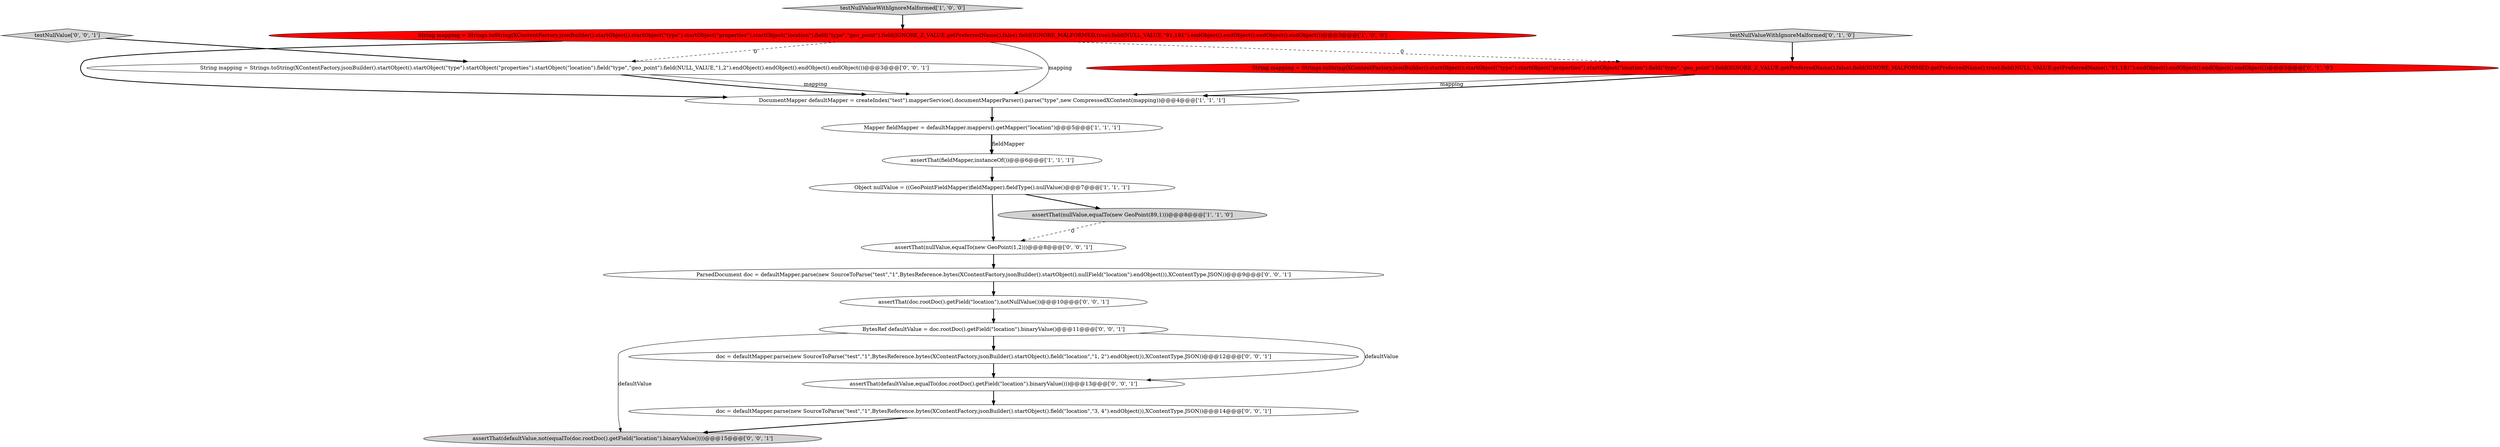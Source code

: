 digraph {
1 [style = filled, label = "Mapper fieldMapper = defaultMapper.mappers().getMapper(\"location\")@@@5@@@['1', '1', '1']", fillcolor = white, shape = ellipse image = "AAA0AAABBB1BBB"];
9 [style = filled, label = "BytesRef defaultValue = doc.rootDoc().getField(\"location\").binaryValue()@@@11@@@['0', '0', '1']", fillcolor = white, shape = ellipse image = "AAA0AAABBB3BBB"];
2 [style = filled, label = "testNullValueWithIgnoreMalformed['1', '0', '0']", fillcolor = lightgray, shape = diamond image = "AAA0AAABBB1BBB"];
11 [style = filled, label = "assertThat(nullValue,equalTo(new GeoPoint(1,2)))@@@8@@@['0', '0', '1']", fillcolor = white, shape = ellipse image = "AAA0AAABBB3BBB"];
14 [style = filled, label = "ParsedDocument doc = defaultMapper.parse(new SourceToParse(\"test\",\"1\",BytesReference.bytes(XContentFactory.jsonBuilder().startObject().nullField(\"location\").endObject()),XContentType.JSON))@@@9@@@['0', '0', '1']", fillcolor = white, shape = ellipse image = "AAA0AAABBB3BBB"];
15 [style = filled, label = "assertThat(defaultValue,equalTo(doc.rootDoc().getField(\"location\").binaryValue()))@@@13@@@['0', '0', '1']", fillcolor = white, shape = ellipse image = "AAA0AAABBB3BBB"];
16 [style = filled, label = "doc = defaultMapper.parse(new SourceToParse(\"test\",\"1\",BytesReference.bytes(XContentFactory.jsonBuilder().startObject().field(\"location\",\"3, 4\").endObject()),XContentType.JSON))@@@14@@@['0', '0', '1']", fillcolor = white, shape = ellipse image = "AAA0AAABBB3BBB"];
5 [style = filled, label = "Object nullValue = ((GeoPointFieldMapper)fieldMapper).fieldType().nullValue()@@@7@@@['1', '1', '1']", fillcolor = white, shape = ellipse image = "AAA0AAABBB1BBB"];
8 [style = filled, label = "testNullValueWithIgnoreMalformed['0', '1', '0']", fillcolor = lightgray, shape = diamond image = "AAA0AAABBB2BBB"];
17 [style = filled, label = "testNullValue['0', '0', '1']", fillcolor = lightgray, shape = diamond image = "AAA0AAABBB3BBB"];
18 [style = filled, label = "assertThat(defaultValue,not(equalTo(doc.rootDoc().getField(\"location\").binaryValue())))@@@15@@@['0', '0', '1']", fillcolor = lightgray, shape = ellipse image = "AAA0AAABBB3BBB"];
0 [style = filled, label = "String mapping = Strings.toString(XContentFactory.jsonBuilder().startObject().startObject(\"type\").startObject(\"properties\").startObject(\"location\").field(\"type\",\"geo_point\").field(IGNORE_Z_VALUE.getPreferredName(),false).field(IGNORE_MALFORMED,true).field(NULL_VALUE,\"91,181\").endObject().endObject().endObject().endObject())@@@3@@@['1', '0', '0']", fillcolor = red, shape = ellipse image = "AAA1AAABBB1BBB"];
10 [style = filled, label = "doc = defaultMapper.parse(new SourceToParse(\"test\",\"1\",BytesReference.bytes(XContentFactory.jsonBuilder().startObject().field(\"location\",\"1, 2\").endObject()),XContentType.JSON))@@@12@@@['0', '0', '1']", fillcolor = white, shape = ellipse image = "AAA0AAABBB3BBB"];
3 [style = filled, label = "assertThat(fieldMapper,instanceOf())@@@6@@@['1', '1', '1']", fillcolor = white, shape = ellipse image = "AAA0AAABBB1BBB"];
12 [style = filled, label = "assertThat(doc.rootDoc().getField(\"location\"),notNullValue())@@@10@@@['0', '0', '1']", fillcolor = white, shape = ellipse image = "AAA0AAABBB3BBB"];
4 [style = filled, label = "assertThat(nullValue,equalTo(new GeoPoint(89,1)))@@@8@@@['1', '1', '0']", fillcolor = lightgray, shape = ellipse image = "AAA0AAABBB1BBB"];
13 [style = filled, label = "String mapping = Strings.toString(XContentFactory.jsonBuilder().startObject().startObject(\"type\").startObject(\"properties\").startObject(\"location\").field(\"type\",\"geo_point\").field(NULL_VALUE,\"1,2\").endObject().endObject().endObject().endObject())@@@3@@@['0', '0', '1']", fillcolor = white, shape = ellipse image = "AAA0AAABBB3BBB"];
6 [style = filled, label = "DocumentMapper defaultMapper = createIndex(\"test\").mapperService().documentMapperParser().parse(\"type\",new CompressedXContent(mapping))@@@4@@@['1', '1', '1']", fillcolor = white, shape = ellipse image = "AAA0AAABBB1BBB"];
7 [style = filled, label = "String mapping = Strings.toString(XContentFactory.jsonBuilder().startObject().startObject(\"type\").startObject(\"properties\").startObject(\"location\").field(\"type\",\"geo_point\").field(IGNORE_Z_VALUE.getPreferredName(),false).field(IGNORE_MALFORMED.getPreferredName(),true).field(NULL_VALUE.getPreferredName(),\"91,181\").endObject().endObject().endObject().endObject())@@@3@@@['0', '1', '0']", fillcolor = red, shape = ellipse image = "AAA1AAABBB2BBB"];
7->6 [style = solid, label="mapping"];
16->18 [style = bold, label=""];
9->18 [style = solid, label="defaultValue"];
10->15 [style = bold, label=""];
11->14 [style = bold, label=""];
0->6 [style = bold, label=""];
13->6 [style = solid, label="mapping"];
1->3 [style = bold, label=""];
9->10 [style = bold, label=""];
1->3 [style = solid, label="fieldMapper"];
12->9 [style = bold, label=""];
15->16 [style = bold, label=""];
8->7 [style = bold, label=""];
6->1 [style = bold, label=""];
0->6 [style = solid, label="mapping"];
3->5 [style = bold, label=""];
2->0 [style = bold, label=""];
14->12 [style = bold, label=""];
5->4 [style = bold, label=""];
7->6 [style = bold, label=""];
0->13 [style = dashed, label="0"];
5->11 [style = bold, label=""];
17->13 [style = bold, label=""];
9->15 [style = solid, label="defaultValue"];
13->6 [style = bold, label=""];
4->11 [style = dashed, label="0"];
0->7 [style = dashed, label="0"];
}
